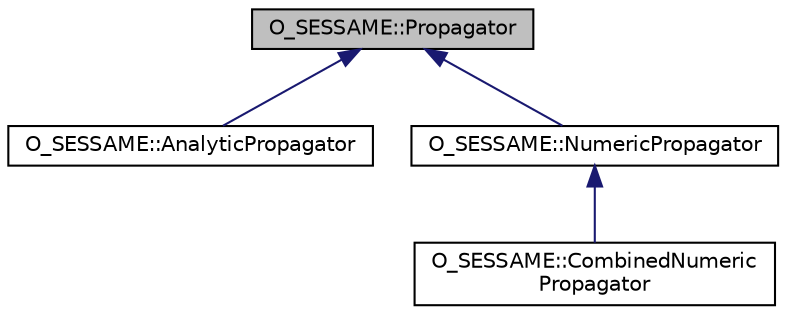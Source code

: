digraph "O_SESSAME::Propagator"
{
  edge [fontname="Helvetica",fontsize="10",labelfontname="Helvetica",labelfontsize="10"];
  node [fontname="Helvetica",fontsize="10",shape=record];
  Node1 [label="O_SESSAME::Propagator",height=0.2,width=0.4,color="black", fillcolor="grey75", style="filled", fontcolor="black"];
  Node1 -> Node2 [dir="back",color="midnightblue",fontsize="10",style="solid",fontname="Helvetica"];
  Node2 [label="O_SESSAME::AnalyticPropagator",height=0.2,width=0.4,color="black", fillcolor="white", style="filled",URL="$classO__SESSAME_1_1AnalyticPropagator.html",tooltip="Encapsulation of the propagation of the spacecraft dynamics (attitude, orbital, etc.)The propagator is used to tie together the various spacecraft dynamics that are desired to be propagated. The user has the ability to set the time derivative equations, integrators, parameters, etc. as necessary. Furthermore, the Propagator class can be derived for more functionality. "];
  Node1 -> Node3 [dir="back",color="midnightblue",fontsize="10",style="solid",fontname="Helvetica"];
  Node3 [label="O_SESSAME::NumericPropagator",height=0.2,width=0.4,color="black", fillcolor="white", style="filled",URL="$classO__SESSAME_1_1NumericPropagator.html"];
  Node3 -> Node4 [dir="back",color="midnightblue",fontsize="10",style="solid",fontname="Helvetica"];
  Node4 [label="O_SESSAME::CombinedNumeric\lPropagator",height=0.2,width=0.4,color="black", fillcolor="white", style="filled",URL="$classO__SESSAME_1_1CombinedNumericPropagator.html"];
}
